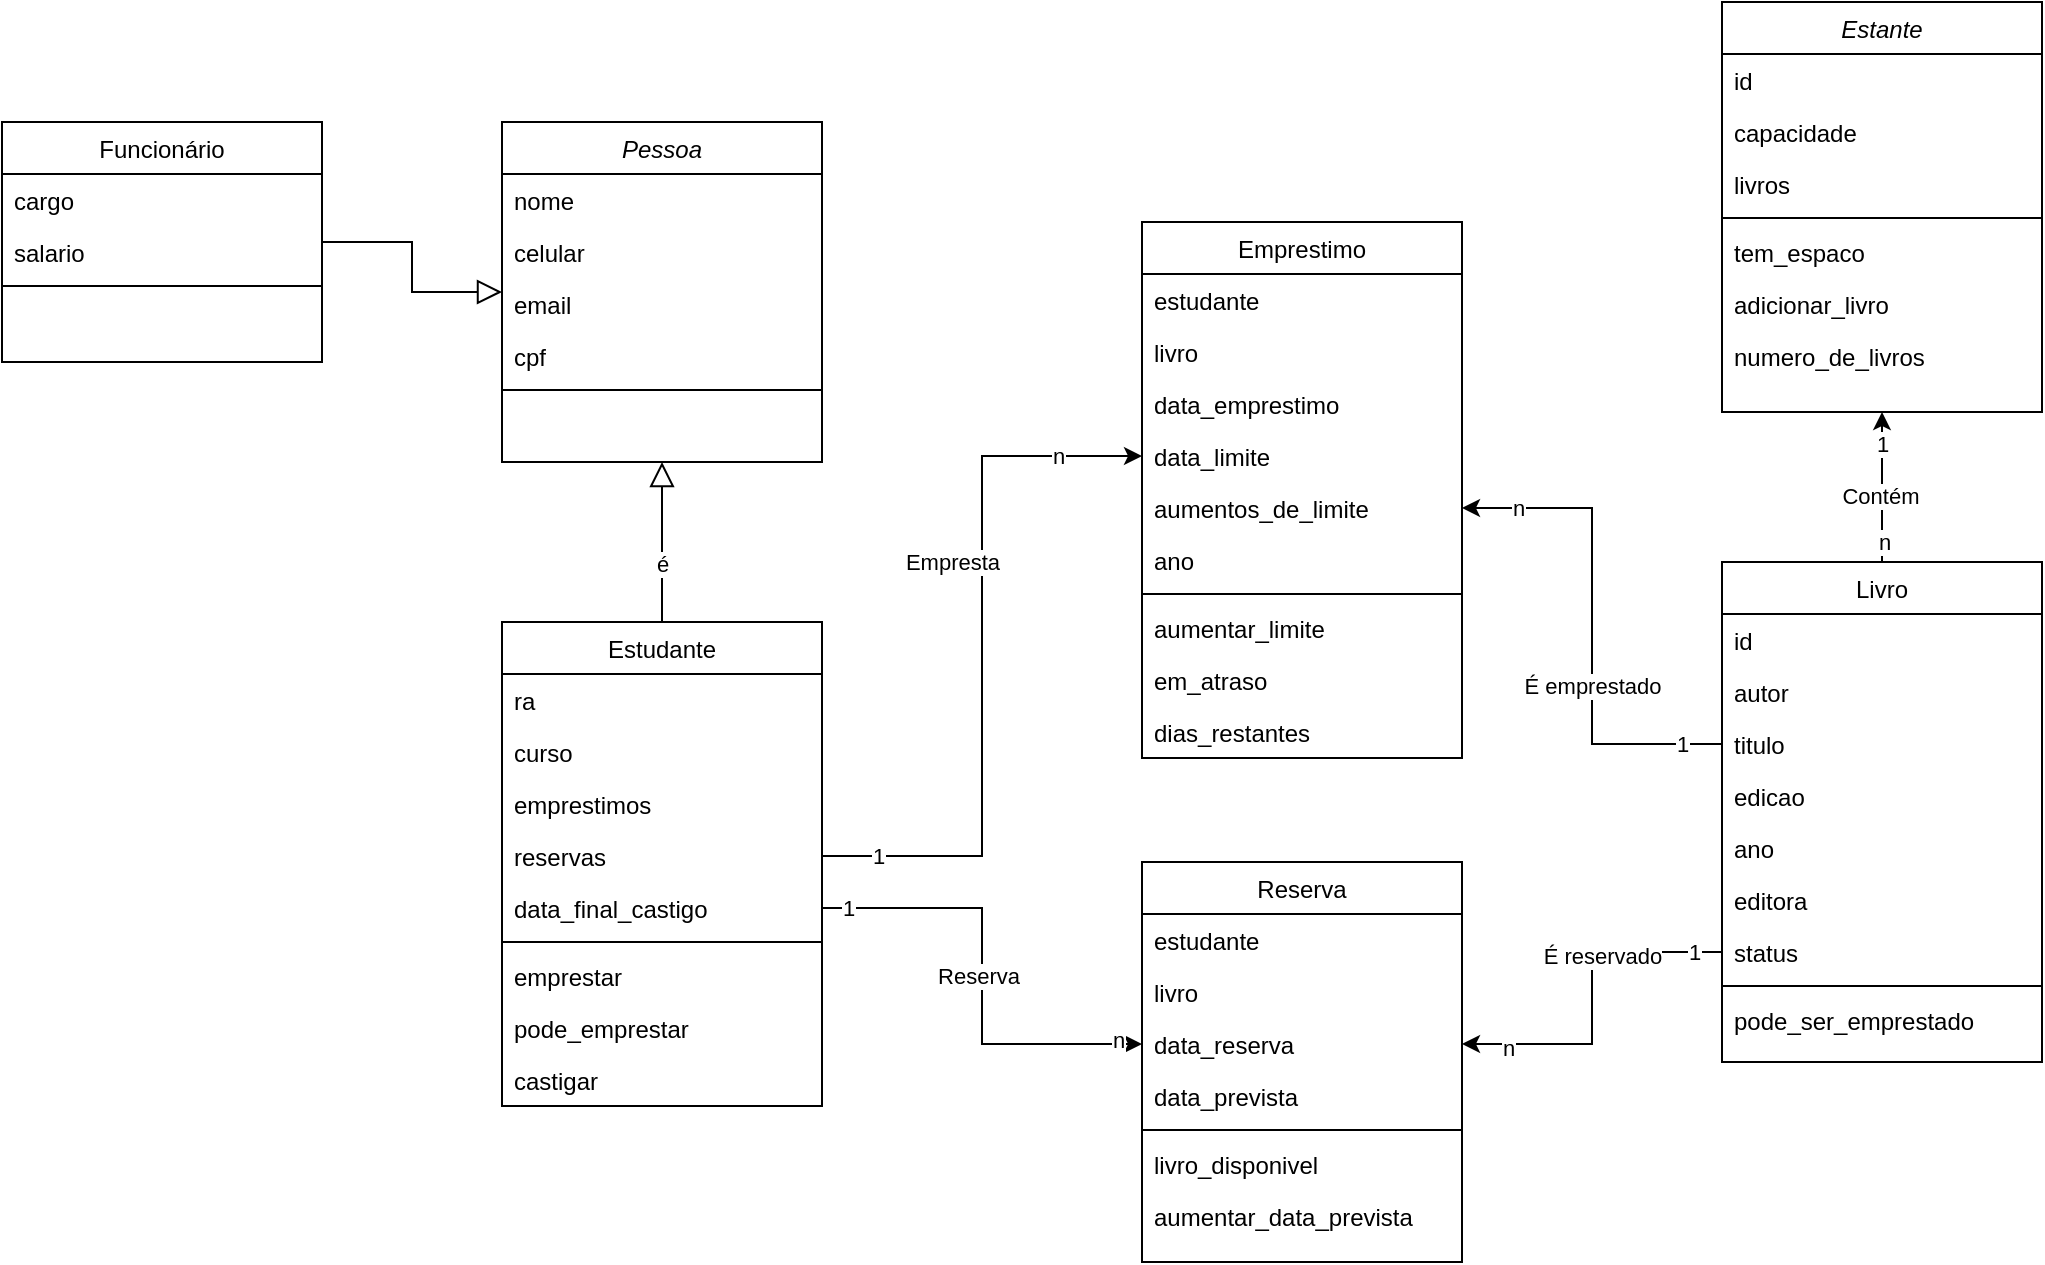 <mxfile version="21.6.8" type="device">
  <diagram id="C5RBs43oDa-KdzZeNtuy" name="Page-1">
    <mxGraphModel dx="1877" dy="566" grid="1" gridSize="10" guides="1" tooltips="1" connect="1" arrows="1" fold="1" page="1" pageScale="1" pageWidth="827" pageHeight="1169" math="0" shadow="0">
      <root>
        <mxCell id="WIyWlLk6GJQsqaUBKTNV-0" />
        <mxCell id="WIyWlLk6GJQsqaUBKTNV-1" parent="WIyWlLk6GJQsqaUBKTNV-0" />
        <mxCell id="zkfFHV4jXpPFQw0GAbJ--0" value="Pessoa" style="swimlane;fontStyle=2;align=center;verticalAlign=top;childLayout=stackLayout;horizontal=1;startSize=26;horizontalStack=0;resizeParent=1;resizeLast=0;collapsible=1;marginBottom=0;rounded=0;shadow=0;strokeWidth=1;" parent="WIyWlLk6GJQsqaUBKTNV-1" vertex="1">
          <mxGeometry x="150" y="80" width="160" height="170" as="geometry">
            <mxRectangle x="230" y="140" width="160" height="26" as="alternateBounds" />
          </mxGeometry>
        </mxCell>
        <mxCell id="zkfFHV4jXpPFQw0GAbJ--1" value="nome" style="text;align=left;verticalAlign=top;spacingLeft=4;spacingRight=4;overflow=hidden;rotatable=0;points=[[0,0.5],[1,0.5]];portConstraint=eastwest;" parent="zkfFHV4jXpPFQw0GAbJ--0" vertex="1">
          <mxGeometry y="26" width="160" height="26" as="geometry" />
        </mxCell>
        <mxCell id="zkfFHV4jXpPFQw0GAbJ--2" value="celular" style="text;align=left;verticalAlign=top;spacingLeft=4;spacingRight=4;overflow=hidden;rotatable=0;points=[[0,0.5],[1,0.5]];portConstraint=eastwest;rounded=0;shadow=0;html=0;" parent="zkfFHV4jXpPFQw0GAbJ--0" vertex="1">
          <mxGeometry y="52" width="160" height="26" as="geometry" />
        </mxCell>
        <mxCell id="n1kigYMQV8kwRe6cd5My-1" value="email" style="text;align=left;verticalAlign=top;spacingLeft=4;spacingRight=4;overflow=hidden;rotatable=0;points=[[0,0.5],[1,0.5]];portConstraint=eastwest;rounded=0;shadow=0;html=0;" vertex="1" parent="zkfFHV4jXpPFQw0GAbJ--0">
          <mxGeometry y="78" width="160" height="26" as="geometry" />
        </mxCell>
        <mxCell id="n1kigYMQV8kwRe6cd5My-0" value="cpf" style="text;align=left;verticalAlign=top;spacingLeft=4;spacingRight=4;overflow=hidden;rotatable=0;points=[[0,0.5],[1,0.5]];portConstraint=eastwest;rounded=0;shadow=0;html=0;" vertex="1" parent="zkfFHV4jXpPFQw0GAbJ--0">
          <mxGeometry y="104" width="160" height="26" as="geometry" />
        </mxCell>
        <mxCell id="zkfFHV4jXpPFQw0GAbJ--4" value="" style="line;html=1;strokeWidth=1;align=left;verticalAlign=middle;spacingTop=-1;spacingLeft=3;spacingRight=3;rotatable=0;labelPosition=right;points=[];portConstraint=eastwest;" parent="zkfFHV4jXpPFQw0GAbJ--0" vertex="1">
          <mxGeometry y="130" width="160" height="8" as="geometry" />
        </mxCell>
        <mxCell id="zkfFHV4jXpPFQw0GAbJ--6" value="Estudante" style="swimlane;fontStyle=0;align=center;verticalAlign=top;childLayout=stackLayout;horizontal=1;startSize=26;horizontalStack=0;resizeParent=1;resizeLast=0;collapsible=1;marginBottom=0;rounded=0;shadow=0;strokeWidth=1;" parent="WIyWlLk6GJQsqaUBKTNV-1" vertex="1">
          <mxGeometry x="150" y="330" width="160" height="242" as="geometry">
            <mxRectangle x="130" y="380" width="160" height="26" as="alternateBounds" />
          </mxGeometry>
        </mxCell>
        <mxCell id="zkfFHV4jXpPFQw0GAbJ--7" value="ra" style="text;align=left;verticalAlign=top;spacingLeft=4;spacingRight=4;overflow=hidden;rotatable=0;points=[[0,0.5],[1,0.5]];portConstraint=eastwest;" parent="zkfFHV4jXpPFQw0GAbJ--6" vertex="1">
          <mxGeometry y="26" width="160" height="26" as="geometry" />
        </mxCell>
        <mxCell id="n1kigYMQV8kwRe6cd5My-8" value="curso" style="text;align=left;verticalAlign=top;spacingLeft=4;spacingRight=4;overflow=hidden;rotatable=0;points=[[0,0.5],[1,0.5]];portConstraint=eastwest;rounded=0;shadow=0;html=0;" vertex="1" parent="zkfFHV4jXpPFQw0GAbJ--6">
          <mxGeometry y="52" width="160" height="26" as="geometry" />
        </mxCell>
        <mxCell id="n1kigYMQV8kwRe6cd5My-73" value="emprestimos" style="text;align=left;verticalAlign=top;spacingLeft=4;spacingRight=4;overflow=hidden;rotatable=0;points=[[0,0.5],[1,0.5]];portConstraint=eastwest;rounded=0;shadow=0;html=0;" vertex="1" parent="zkfFHV4jXpPFQw0GAbJ--6">
          <mxGeometry y="78" width="160" height="26" as="geometry" />
        </mxCell>
        <mxCell id="n1kigYMQV8kwRe6cd5My-5" value="reservas" style="text;align=left;verticalAlign=top;spacingLeft=4;spacingRight=4;overflow=hidden;rotatable=0;points=[[0,0.5],[1,0.5]];portConstraint=eastwest;rounded=0;shadow=0;html=0;" vertex="1" parent="zkfFHV4jXpPFQw0GAbJ--6">
          <mxGeometry y="104" width="160" height="26" as="geometry" />
        </mxCell>
        <mxCell id="n1kigYMQV8kwRe6cd5My-7" value="data_final_castigo" style="text;align=left;verticalAlign=top;spacingLeft=4;spacingRight=4;overflow=hidden;rotatable=0;points=[[0,0.5],[1,0.5]];portConstraint=eastwest;rounded=0;shadow=0;html=0;" vertex="1" parent="zkfFHV4jXpPFQw0GAbJ--6">
          <mxGeometry y="130" width="160" height="26" as="geometry" />
        </mxCell>
        <mxCell id="zkfFHV4jXpPFQw0GAbJ--9" value="" style="line;html=1;strokeWidth=1;align=left;verticalAlign=middle;spacingTop=-1;spacingLeft=3;spacingRight=3;rotatable=0;labelPosition=right;points=[];portConstraint=eastwest;" parent="zkfFHV4jXpPFQw0GAbJ--6" vertex="1">
          <mxGeometry y="156" width="160" height="8" as="geometry" />
        </mxCell>
        <mxCell id="zkfFHV4jXpPFQw0GAbJ--11" value="emprestar" style="text;align=left;verticalAlign=top;spacingLeft=4;spacingRight=4;overflow=hidden;rotatable=0;points=[[0,0.5],[1,0.5]];portConstraint=eastwest;" parent="zkfFHV4jXpPFQw0GAbJ--6" vertex="1">
          <mxGeometry y="164" width="160" height="26" as="geometry" />
        </mxCell>
        <mxCell id="n1kigYMQV8kwRe6cd5My-64" value="pode_emprestar" style="text;align=left;verticalAlign=top;spacingLeft=4;spacingRight=4;overflow=hidden;rotatable=0;points=[[0,0.5],[1,0.5]];portConstraint=eastwest;" vertex="1" parent="zkfFHV4jXpPFQw0GAbJ--6">
          <mxGeometry y="190" width="160" height="26" as="geometry" />
        </mxCell>
        <mxCell id="n1kigYMQV8kwRe6cd5My-72" value="castigar" style="text;align=left;verticalAlign=top;spacingLeft=4;spacingRight=4;overflow=hidden;rotatable=0;points=[[0,0.5],[1,0.5]];portConstraint=eastwest;" vertex="1" parent="zkfFHV4jXpPFQw0GAbJ--6">
          <mxGeometry y="216" width="160" height="26" as="geometry" />
        </mxCell>
        <mxCell id="zkfFHV4jXpPFQw0GAbJ--12" value="" style="endArrow=block;endSize=10;endFill=0;shadow=0;strokeWidth=1;rounded=0;edgeStyle=elbowEdgeStyle;elbow=vertical;" parent="WIyWlLk6GJQsqaUBKTNV-1" source="zkfFHV4jXpPFQw0GAbJ--6" target="zkfFHV4jXpPFQw0GAbJ--0" edge="1">
          <mxGeometry width="160" relative="1" as="geometry">
            <mxPoint x="200" y="203" as="sourcePoint" />
            <mxPoint x="200" y="203" as="targetPoint" />
          </mxGeometry>
        </mxCell>
        <mxCell id="n1kigYMQV8kwRe6cd5My-71" value="é" style="edgeLabel;html=1;align=center;verticalAlign=middle;resizable=0;points=[];" vertex="1" connectable="0" parent="zkfFHV4jXpPFQw0GAbJ--12">
          <mxGeometry x="-0.27" relative="1" as="geometry">
            <mxPoint as="offset" />
          </mxGeometry>
        </mxCell>
        <mxCell id="zkfFHV4jXpPFQw0GAbJ--13" value="Funcionário" style="swimlane;fontStyle=0;align=center;verticalAlign=top;childLayout=stackLayout;horizontal=1;startSize=26;horizontalStack=0;resizeParent=1;resizeLast=0;collapsible=1;marginBottom=0;rounded=0;shadow=0;strokeWidth=1;" parent="WIyWlLk6GJQsqaUBKTNV-1" vertex="1">
          <mxGeometry x="-100" y="80" width="160" height="120" as="geometry">
            <mxRectangle x="340" y="380" width="170" height="26" as="alternateBounds" />
          </mxGeometry>
        </mxCell>
        <mxCell id="zkfFHV4jXpPFQw0GAbJ--14" value="cargo" style="text;align=left;verticalAlign=top;spacingLeft=4;spacingRight=4;overflow=hidden;rotatable=0;points=[[0,0.5],[1,0.5]];portConstraint=eastwest;" parent="zkfFHV4jXpPFQw0GAbJ--13" vertex="1">
          <mxGeometry y="26" width="160" height="26" as="geometry" />
        </mxCell>
        <mxCell id="n1kigYMQV8kwRe6cd5My-3" value="salario" style="text;align=left;verticalAlign=top;spacingLeft=4;spacingRight=4;overflow=hidden;rotatable=0;points=[[0,0.5],[1,0.5]];portConstraint=eastwest;" vertex="1" parent="zkfFHV4jXpPFQw0GAbJ--13">
          <mxGeometry y="52" width="160" height="26" as="geometry" />
        </mxCell>
        <mxCell id="zkfFHV4jXpPFQw0GAbJ--15" value="" style="line;html=1;strokeWidth=1;align=left;verticalAlign=middle;spacingTop=-1;spacingLeft=3;spacingRight=3;rotatable=0;labelPosition=right;points=[];portConstraint=eastwest;" parent="zkfFHV4jXpPFQw0GAbJ--13" vertex="1">
          <mxGeometry y="78" width="160" height="8" as="geometry" />
        </mxCell>
        <mxCell id="zkfFHV4jXpPFQw0GAbJ--16" value="" style="endArrow=block;endSize=10;endFill=0;shadow=0;strokeWidth=1;rounded=0;edgeStyle=elbowEdgeStyle;elbow=horizontal;" parent="WIyWlLk6GJQsqaUBKTNV-1" source="zkfFHV4jXpPFQw0GAbJ--13" target="zkfFHV4jXpPFQw0GAbJ--0" edge="1">
          <mxGeometry width="160" relative="1" as="geometry">
            <mxPoint x="210" y="373" as="sourcePoint" />
            <mxPoint x="310" y="271" as="targetPoint" />
          </mxGeometry>
        </mxCell>
        <mxCell id="n1kigYMQV8kwRe6cd5My-66" style="edgeStyle=orthogonalEdgeStyle;rounded=0;orthogonalLoop=1;jettySize=auto;html=1;entryX=0.5;entryY=1;entryDx=0;entryDy=0;" edge="1" parent="WIyWlLk6GJQsqaUBKTNV-1" source="zkfFHV4jXpPFQw0GAbJ--17" target="n1kigYMQV8kwRe6cd5My-56">
          <mxGeometry relative="1" as="geometry" />
        </mxCell>
        <mxCell id="n1kigYMQV8kwRe6cd5My-67" value="1" style="edgeLabel;html=1;align=center;verticalAlign=middle;resizable=0;points=[];" vertex="1" connectable="0" parent="n1kigYMQV8kwRe6cd5My-66">
          <mxGeometry x="0.579" relative="1" as="geometry">
            <mxPoint as="offset" />
          </mxGeometry>
        </mxCell>
        <mxCell id="n1kigYMQV8kwRe6cd5My-68" value="n" style="edgeLabel;html=1;align=center;verticalAlign=middle;resizable=0;points=[];" vertex="1" connectable="0" parent="n1kigYMQV8kwRe6cd5My-66">
          <mxGeometry x="-0.728" y="-1" relative="1" as="geometry">
            <mxPoint as="offset" />
          </mxGeometry>
        </mxCell>
        <mxCell id="n1kigYMQV8kwRe6cd5My-69" value="Contém" style="edgeLabel;html=1;align=center;verticalAlign=middle;resizable=0;points=[];" vertex="1" connectable="0" parent="n1kigYMQV8kwRe6cd5My-66">
          <mxGeometry x="-0.115" y="1" relative="1" as="geometry">
            <mxPoint as="offset" />
          </mxGeometry>
        </mxCell>
        <mxCell id="zkfFHV4jXpPFQw0GAbJ--17" value="Livro" style="swimlane;fontStyle=0;align=center;verticalAlign=top;childLayout=stackLayout;horizontal=1;startSize=26;horizontalStack=0;resizeParent=1;resizeLast=0;collapsible=1;marginBottom=0;rounded=0;shadow=0;strokeWidth=1;" parent="WIyWlLk6GJQsqaUBKTNV-1" vertex="1">
          <mxGeometry x="760" y="300" width="160" height="250" as="geometry">
            <mxRectangle x="550" y="140" width="160" height="26" as="alternateBounds" />
          </mxGeometry>
        </mxCell>
        <mxCell id="zkfFHV4jXpPFQw0GAbJ--18" value="id" style="text;align=left;verticalAlign=top;spacingLeft=4;spacingRight=4;overflow=hidden;rotatable=0;points=[[0,0.5],[1,0.5]];portConstraint=eastwest;" parent="zkfFHV4jXpPFQw0GAbJ--17" vertex="1">
          <mxGeometry y="26" width="160" height="26" as="geometry" />
        </mxCell>
        <mxCell id="zkfFHV4jXpPFQw0GAbJ--19" value="autor" style="text;align=left;verticalAlign=top;spacingLeft=4;spacingRight=4;overflow=hidden;rotatable=0;points=[[0,0.5],[1,0.5]];portConstraint=eastwest;rounded=0;shadow=0;html=0;" parent="zkfFHV4jXpPFQw0GAbJ--17" vertex="1">
          <mxGeometry y="52" width="160" height="26" as="geometry" />
        </mxCell>
        <mxCell id="zkfFHV4jXpPFQw0GAbJ--20" value="titulo" style="text;align=left;verticalAlign=top;spacingLeft=4;spacingRight=4;overflow=hidden;rotatable=0;points=[[0,0.5],[1,0.5]];portConstraint=eastwest;rounded=0;shadow=0;html=0;" parent="zkfFHV4jXpPFQw0GAbJ--17" vertex="1">
          <mxGeometry y="78" width="160" height="26" as="geometry" />
        </mxCell>
        <mxCell id="zkfFHV4jXpPFQw0GAbJ--21" value="edicao" style="text;align=left;verticalAlign=top;spacingLeft=4;spacingRight=4;overflow=hidden;rotatable=0;points=[[0,0.5],[1,0.5]];portConstraint=eastwest;rounded=0;shadow=0;html=0;" parent="zkfFHV4jXpPFQw0GAbJ--17" vertex="1">
          <mxGeometry y="104" width="160" height="26" as="geometry" />
        </mxCell>
        <mxCell id="n1kigYMQV8kwRe6cd5My-13" value="ano" style="text;align=left;verticalAlign=top;spacingLeft=4;spacingRight=4;overflow=hidden;rotatable=0;points=[[0,0.5],[1,0.5]];portConstraint=eastwest;rounded=0;shadow=0;html=0;" vertex="1" parent="zkfFHV4jXpPFQw0GAbJ--17">
          <mxGeometry y="130" width="160" height="26" as="geometry" />
        </mxCell>
        <mxCell id="n1kigYMQV8kwRe6cd5My-14" value="editora" style="text;align=left;verticalAlign=top;spacingLeft=4;spacingRight=4;overflow=hidden;rotatable=0;points=[[0,0.5],[1,0.5]];portConstraint=eastwest;rounded=0;shadow=0;html=0;" vertex="1" parent="zkfFHV4jXpPFQw0GAbJ--17">
          <mxGeometry y="156" width="160" height="26" as="geometry" />
        </mxCell>
        <mxCell id="zkfFHV4jXpPFQw0GAbJ--22" value="status" style="text;align=left;verticalAlign=top;spacingLeft=4;spacingRight=4;overflow=hidden;rotatable=0;points=[[0,0.5],[1,0.5]];portConstraint=eastwest;rounded=0;shadow=0;html=0;" parent="zkfFHV4jXpPFQw0GAbJ--17" vertex="1">
          <mxGeometry y="182" width="160" height="26" as="geometry" />
        </mxCell>
        <mxCell id="zkfFHV4jXpPFQw0GAbJ--23" value="" style="line;html=1;strokeWidth=1;align=left;verticalAlign=middle;spacingTop=-1;spacingLeft=3;spacingRight=3;rotatable=0;labelPosition=right;points=[];portConstraint=eastwest;" parent="zkfFHV4jXpPFQw0GAbJ--17" vertex="1">
          <mxGeometry y="208" width="160" height="8" as="geometry" />
        </mxCell>
        <mxCell id="zkfFHV4jXpPFQw0GAbJ--24" value="pode_ser_emprestado" style="text;align=left;verticalAlign=top;spacingLeft=4;spacingRight=4;overflow=hidden;rotatable=0;points=[[0,0.5],[1,0.5]];portConstraint=eastwest;" parent="zkfFHV4jXpPFQw0GAbJ--17" vertex="1">
          <mxGeometry y="216" width="160" height="26" as="geometry" />
        </mxCell>
        <mxCell id="n1kigYMQV8kwRe6cd5My-15" value="Emprestimo" style="swimlane;fontStyle=0;align=center;verticalAlign=top;childLayout=stackLayout;horizontal=1;startSize=26;horizontalStack=0;resizeParent=1;resizeLast=0;collapsible=1;marginBottom=0;rounded=0;shadow=0;strokeWidth=1;" vertex="1" parent="WIyWlLk6GJQsqaUBKTNV-1">
          <mxGeometry x="470" y="130" width="160" height="268" as="geometry">
            <mxRectangle x="550" y="140" width="160" height="26" as="alternateBounds" />
          </mxGeometry>
        </mxCell>
        <mxCell id="n1kigYMQV8kwRe6cd5My-16" value="estudante" style="text;align=left;verticalAlign=top;spacingLeft=4;spacingRight=4;overflow=hidden;rotatable=0;points=[[0,0.5],[1,0.5]];portConstraint=eastwest;" vertex="1" parent="n1kigYMQV8kwRe6cd5My-15">
          <mxGeometry y="26" width="160" height="26" as="geometry" />
        </mxCell>
        <mxCell id="n1kigYMQV8kwRe6cd5My-17" value="livro" style="text;align=left;verticalAlign=top;spacingLeft=4;spacingRight=4;overflow=hidden;rotatable=0;points=[[0,0.5],[1,0.5]];portConstraint=eastwest;rounded=0;shadow=0;html=0;" vertex="1" parent="n1kigYMQV8kwRe6cd5My-15">
          <mxGeometry y="52" width="160" height="26" as="geometry" />
        </mxCell>
        <mxCell id="n1kigYMQV8kwRe6cd5My-46" value="data_emprestimo" style="text;align=left;verticalAlign=top;spacingLeft=4;spacingRight=4;overflow=hidden;rotatable=0;points=[[0,0.5],[1,0.5]];portConstraint=eastwest;rounded=0;shadow=0;html=0;" vertex="1" parent="n1kigYMQV8kwRe6cd5My-15">
          <mxGeometry y="78" width="160" height="26" as="geometry" />
        </mxCell>
        <mxCell id="n1kigYMQV8kwRe6cd5My-18" value="data_limite" style="text;align=left;verticalAlign=top;spacingLeft=4;spacingRight=4;overflow=hidden;rotatable=0;points=[[0,0.5],[1,0.5]];portConstraint=eastwest;rounded=0;shadow=0;html=0;" vertex="1" parent="n1kigYMQV8kwRe6cd5My-15">
          <mxGeometry y="104" width="160" height="26" as="geometry" />
        </mxCell>
        <mxCell id="n1kigYMQV8kwRe6cd5My-19" value="aumentos_de_limite" style="text;align=left;verticalAlign=top;spacingLeft=4;spacingRight=4;overflow=hidden;rotatable=0;points=[[0,0.5],[1,0.5]];portConstraint=eastwest;rounded=0;shadow=0;html=0;" vertex="1" parent="n1kigYMQV8kwRe6cd5My-15">
          <mxGeometry y="130" width="160" height="26" as="geometry" />
        </mxCell>
        <mxCell id="n1kigYMQV8kwRe6cd5My-20" value="ano" style="text;align=left;verticalAlign=top;spacingLeft=4;spacingRight=4;overflow=hidden;rotatable=0;points=[[0,0.5],[1,0.5]];portConstraint=eastwest;rounded=0;shadow=0;html=0;" vertex="1" parent="n1kigYMQV8kwRe6cd5My-15">
          <mxGeometry y="156" width="160" height="26" as="geometry" />
        </mxCell>
        <mxCell id="n1kigYMQV8kwRe6cd5My-23" value="" style="line;html=1;strokeWidth=1;align=left;verticalAlign=middle;spacingTop=-1;spacingLeft=3;spacingRight=3;rotatable=0;labelPosition=right;points=[];portConstraint=eastwest;" vertex="1" parent="n1kigYMQV8kwRe6cd5My-15">
          <mxGeometry y="182" width="160" height="8" as="geometry" />
        </mxCell>
        <mxCell id="n1kigYMQV8kwRe6cd5My-24" value="aumentar_limite" style="text;align=left;verticalAlign=top;spacingLeft=4;spacingRight=4;overflow=hidden;rotatable=0;points=[[0,0.5],[1,0.5]];portConstraint=eastwest;" vertex="1" parent="n1kigYMQV8kwRe6cd5My-15">
          <mxGeometry y="190" width="160" height="26" as="geometry" />
        </mxCell>
        <mxCell id="n1kigYMQV8kwRe6cd5My-25" value="em_atraso" style="text;align=left;verticalAlign=top;spacingLeft=4;spacingRight=4;overflow=hidden;rotatable=0;points=[[0,0.5],[1,0.5]];portConstraint=eastwest;" vertex="1" parent="n1kigYMQV8kwRe6cd5My-15">
          <mxGeometry y="216" width="160" height="26" as="geometry" />
        </mxCell>
        <mxCell id="n1kigYMQV8kwRe6cd5My-26" value="dias_restantes" style="text;align=left;verticalAlign=top;spacingLeft=4;spacingRight=4;overflow=hidden;rotatable=0;points=[[0,0.5],[1,0.5]];portConstraint=eastwest;" vertex="1" parent="n1kigYMQV8kwRe6cd5My-15">
          <mxGeometry y="242" width="160" height="26" as="geometry" />
        </mxCell>
        <mxCell id="n1kigYMQV8kwRe6cd5My-27" style="edgeStyle=orthogonalEdgeStyle;rounded=0;orthogonalLoop=1;jettySize=auto;html=1;entryX=0;entryY=0.5;entryDx=0;entryDy=0;" edge="1" parent="WIyWlLk6GJQsqaUBKTNV-1" source="n1kigYMQV8kwRe6cd5My-5" target="n1kigYMQV8kwRe6cd5My-18">
          <mxGeometry relative="1" as="geometry" />
        </mxCell>
        <mxCell id="n1kigYMQV8kwRe6cd5My-28" value="Empresta" style="edgeLabel;html=1;align=center;verticalAlign=middle;resizable=0;points=[];" vertex="1" connectable="0" parent="n1kigYMQV8kwRe6cd5My-27">
          <mxGeometry x="0.261" relative="1" as="geometry">
            <mxPoint x="-15" as="offset" />
          </mxGeometry>
        </mxCell>
        <mxCell id="n1kigYMQV8kwRe6cd5My-32" value="1" style="edgeLabel;html=1;align=center;verticalAlign=middle;resizable=0;points=[];" vertex="1" connectable="0" parent="n1kigYMQV8kwRe6cd5My-27">
          <mxGeometry x="-0.845" relative="1" as="geometry">
            <mxPoint as="offset" />
          </mxGeometry>
        </mxCell>
        <mxCell id="n1kigYMQV8kwRe6cd5My-33" value="n" style="edgeLabel;html=1;align=center;verticalAlign=middle;resizable=0;points=[];" vertex="1" connectable="0" parent="n1kigYMQV8kwRe6cd5My-27">
          <mxGeometry x="0.768" relative="1" as="geometry">
            <mxPoint as="offset" />
          </mxGeometry>
        </mxCell>
        <mxCell id="n1kigYMQV8kwRe6cd5My-29" style="edgeStyle=orthogonalEdgeStyle;rounded=0;orthogonalLoop=1;jettySize=auto;html=1;entryX=1;entryY=0.5;entryDx=0;entryDy=0;" edge="1" parent="WIyWlLk6GJQsqaUBKTNV-1" source="zkfFHV4jXpPFQw0GAbJ--20" target="n1kigYMQV8kwRe6cd5My-19">
          <mxGeometry relative="1" as="geometry" />
        </mxCell>
        <mxCell id="n1kigYMQV8kwRe6cd5My-30" value="É emprestado" style="edgeLabel;html=1;align=center;verticalAlign=middle;resizable=0;points=[];" vertex="1" connectable="0" parent="n1kigYMQV8kwRe6cd5My-29">
          <mxGeometry x="-0.236" relative="1" as="geometry">
            <mxPoint as="offset" />
          </mxGeometry>
        </mxCell>
        <mxCell id="n1kigYMQV8kwRe6cd5My-34" value="n" style="edgeLabel;html=1;align=center;verticalAlign=middle;resizable=0;points=[];" vertex="1" connectable="0" parent="n1kigYMQV8kwRe6cd5My-29">
          <mxGeometry x="0.776" relative="1" as="geometry">
            <mxPoint as="offset" />
          </mxGeometry>
        </mxCell>
        <mxCell id="n1kigYMQV8kwRe6cd5My-35" value="1" style="edgeLabel;html=1;align=center;verticalAlign=middle;resizable=0;points=[];" vertex="1" connectable="0" parent="n1kigYMQV8kwRe6cd5My-29">
          <mxGeometry x="-0.839" relative="1" as="geometry">
            <mxPoint as="offset" />
          </mxGeometry>
        </mxCell>
        <mxCell id="n1kigYMQV8kwRe6cd5My-36" value="Reserva" style="swimlane;fontStyle=0;align=center;verticalAlign=top;childLayout=stackLayout;horizontal=1;startSize=26;horizontalStack=0;resizeParent=1;resizeLast=0;collapsible=1;marginBottom=0;rounded=0;shadow=0;strokeWidth=1;" vertex="1" parent="WIyWlLk6GJQsqaUBKTNV-1">
          <mxGeometry x="470" y="450" width="160" height="200" as="geometry">
            <mxRectangle x="550" y="140" width="160" height="26" as="alternateBounds" />
          </mxGeometry>
        </mxCell>
        <mxCell id="n1kigYMQV8kwRe6cd5My-37" value="estudante" style="text;align=left;verticalAlign=top;spacingLeft=4;spacingRight=4;overflow=hidden;rotatable=0;points=[[0,0.5],[1,0.5]];portConstraint=eastwest;" vertex="1" parent="n1kigYMQV8kwRe6cd5My-36">
          <mxGeometry y="26" width="160" height="26" as="geometry" />
        </mxCell>
        <mxCell id="n1kigYMQV8kwRe6cd5My-47" value="livro" style="text;align=left;verticalAlign=top;spacingLeft=4;spacingRight=4;overflow=hidden;rotatable=0;points=[[0,0.5],[1,0.5]];portConstraint=eastwest;rounded=0;shadow=0;html=0;" vertex="1" parent="n1kigYMQV8kwRe6cd5My-36">
          <mxGeometry y="52" width="160" height="26" as="geometry" />
        </mxCell>
        <mxCell id="n1kigYMQV8kwRe6cd5My-38" value="data_reserva" style="text;align=left;verticalAlign=top;spacingLeft=4;spacingRight=4;overflow=hidden;rotatable=0;points=[[0,0.5],[1,0.5]];portConstraint=eastwest;rounded=0;shadow=0;html=0;" vertex="1" parent="n1kigYMQV8kwRe6cd5My-36">
          <mxGeometry y="78" width="160" height="26" as="geometry" />
        </mxCell>
        <mxCell id="n1kigYMQV8kwRe6cd5My-39" value="data_prevista" style="text;align=left;verticalAlign=top;spacingLeft=4;spacingRight=4;overflow=hidden;rotatable=0;points=[[0,0.5],[1,0.5]];portConstraint=eastwest;rounded=0;shadow=0;html=0;" vertex="1" parent="n1kigYMQV8kwRe6cd5My-36">
          <mxGeometry y="104" width="160" height="26" as="geometry" />
        </mxCell>
        <mxCell id="n1kigYMQV8kwRe6cd5My-42" value="" style="line;html=1;strokeWidth=1;align=left;verticalAlign=middle;spacingTop=-1;spacingLeft=3;spacingRight=3;rotatable=0;labelPosition=right;points=[];portConstraint=eastwest;" vertex="1" parent="n1kigYMQV8kwRe6cd5My-36">
          <mxGeometry y="130" width="160" height="8" as="geometry" />
        </mxCell>
        <mxCell id="n1kigYMQV8kwRe6cd5My-43" value="livro_disponivel" style="text;align=left;verticalAlign=top;spacingLeft=4;spacingRight=4;overflow=hidden;rotatable=0;points=[[0,0.5],[1,0.5]];portConstraint=eastwest;" vertex="1" parent="n1kigYMQV8kwRe6cd5My-36">
          <mxGeometry y="138" width="160" height="26" as="geometry" />
        </mxCell>
        <mxCell id="n1kigYMQV8kwRe6cd5My-74" value="aumentar_data_prevista" style="text;align=left;verticalAlign=top;spacingLeft=4;spacingRight=4;overflow=hidden;rotatable=0;points=[[0,0.5],[1,0.5]];portConstraint=eastwest;" vertex="1" parent="n1kigYMQV8kwRe6cd5My-36">
          <mxGeometry y="164" width="160" height="26" as="geometry" />
        </mxCell>
        <mxCell id="n1kigYMQV8kwRe6cd5My-48" style="edgeStyle=orthogonalEdgeStyle;rounded=0;orthogonalLoop=1;jettySize=auto;html=1;entryX=0;entryY=0.5;entryDx=0;entryDy=0;" edge="1" parent="WIyWlLk6GJQsqaUBKTNV-1" source="n1kigYMQV8kwRe6cd5My-7" target="n1kigYMQV8kwRe6cd5My-38">
          <mxGeometry relative="1" as="geometry" />
        </mxCell>
        <mxCell id="n1kigYMQV8kwRe6cd5My-49" value="Reserva" style="edgeLabel;html=1;align=center;verticalAlign=middle;resizable=0;points=[];" vertex="1" connectable="0" parent="n1kigYMQV8kwRe6cd5My-48">
          <mxGeometry x="-0.001" y="-2" relative="1" as="geometry">
            <mxPoint as="offset" />
          </mxGeometry>
        </mxCell>
        <mxCell id="n1kigYMQV8kwRe6cd5My-50" value="1" style="edgeLabel;html=1;align=center;verticalAlign=middle;resizable=0;points=[];" vertex="1" connectable="0" parent="n1kigYMQV8kwRe6cd5My-48">
          <mxGeometry x="-0.886" relative="1" as="geometry">
            <mxPoint as="offset" />
          </mxGeometry>
        </mxCell>
        <mxCell id="n1kigYMQV8kwRe6cd5My-51" value="n" style="edgeLabel;html=1;align=center;verticalAlign=middle;resizable=0;points=[];" vertex="1" connectable="0" parent="n1kigYMQV8kwRe6cd5My-48">
          <mxGeometry x="0.889" y="2" relative="1" as="geometry">
            <mxPoint as="offset" />
          </mxGeometry>
        </mxCell>
        <mxCell id="n1kigYMQV8kwRe6cd5My-52" style="edgeStyle=orthogonalEdgeStyle;rounded=0;orthogonalLoop=1;jettySize=auto;html=1;entryX=1;entryY=0.5;entryDx=0;entryDy=0;" edge="1" parent="WIyWlLk6GJQsqaUBKTNV-1" source="zkfFHV4jXpPFQw0GAbJ--22" target="n1kigYMQV8kwRe6cd5My-38">
          <mxGeometry relative="1" as="geometry" />
        </mxCell>
        <mxCell id="n1kigYMQV8kwRe6cd5My-53" value="É reservado" style="edgeLabel;html=1;align=center;verticalAlign=middle;resizable=0;points=[];" vertex="1" connectable="0" parent="n1kigYMQV8kwRe6cd5My-52">
          <mxGeometry x="-0.321" y="2" relative="1" as="geometry">
            <mxPoint as="offset" />
          </mxGeometry>
        </mxCell>
        <mxCell id="n1kigYMQV8kwRe6cd5My-54" value="n" style="edgeLabel;html=1;align=center;verticalAlign=middle;resizable=0;points=[];" vertex="1" connectable="0" parent="n1kigYMQV8kwRe6cd5My-52">
          <mxGeometry x="0.736" y="2" relative="1" as="geometry">
            <mxPoint as="offset" />
          </mxGeometry>
        </mxCell>
        <mxCell id="n1kigYMQV8kwRe6cd5My-55" value="1" style="edgeLabel;html=1;align=center;verticalAlign=middle;resizable=0;points=[];" vertex="1" connectable="0" parent="n1kigYMQV8kwRe6cd5My-52">
          <mxGeometry x="-0.843" relative="1" as="geometry">
            <mxPoint as="offset" />
          </mxGeometry>
        </mxCell>
        <mxCell id="n1kigYMQV8kwRe6cd5My-56" value="Estante" style="swimlane;fontStyle=2;align=center;verticalAlign=top;childLayout=stackLayout;horizontal=1;startSize=26;horizontalStack=0;resizeParent=1;resizeLast=0;collapsible=1;marginBottom=0;rounded=0;shadow=0;strokeWidth=1;" vertex="1" parent="WIyWlLk6GJQsqaUBKTNV-1">
          <mxGeometry x="760" y="20" width="160" height="205" as="geometry">
            <mxRectangle x="230" y="140" width="160" height="26" as="alternateBounds" />
          </mxGeometry>
        </mxCell>
        <mxCell id="n1kigYMQV8kwRe6cd5My-57" value="id" style="text;align=left;verticalAlign=top;spacingLeft=4;spacingRight=4;overflow=hidden;rotatable=0;points=[[0,0.5],[1,0.5]];portConstraint=eastwest;" vertex="1" parent="n1kigYMQV8kwRe6cd5My-56">
          <mxGeometry y="26" width="160" height="26" as="geometry" />
        </mxCell>
        <mxCell id="n1kigYMQV8kwRe6cd5My-58" value="capacidade" style="text;align=left;verticalAlign=top;spacingLeft=4;spacingRight=4;overflow=hidden;rotatable=0;points=[[0,0.5],[1,0.5]];portConstraint=eastwest;rounded=0;shadow=0;html=0;" vertex="1" parent="n1kigYMQV8kwRe6cd5My-56">
          <mxGeometry y="52" width="160" height="26" as="geometry" />
        </mxCell>
        <mxCell id="n1kigYMQV8kwRe6cd5My-59" value="livros" style="text;align=left;verticalAlign=top;spacingLeft=4;spacingRight=4;overflow=hidden;rotatable=0;points=[[0,0.5],[1,0.5]];portConstraint=eastwest;rounded=0;shadow=0;html=0;" vertex="1" parent="n1kigYMQV8kwRe6cd5My-56">
          <mxGeometry y="78" width="160" height="26" as="geometry" />
        </mxCell>
        <mxCell id="n1kigYMQV8kwRe6cd5My-61" value="" style="line;html=1;strokeWidth=1;align=left;verticalAlign=middle;spacingTop=-1;spacingLeft=3;spacingRight=3;rotatable=0;labelPosition=right;points=[];portConstraint=eastwest;" vertex="1" parent="n1kigYMQV8kwRe6cd5My-56">
          <mxGeometry y="104" width="160" height="8" as="geometry" />
        </mxCell>
        <mxCell id="n1kigYMQV8kwRe6cd5My-62" value="tem_espaco" style="text;align=left;verticalAlign=top;spacingLeft=4;spacingRight=4;overflow=hidden;rotatable=0;points=[[0,0.5],[1,0.5]];portConstraint=eastwest;rounded=0;shadow=0;html=0;" vertex="1" parent="n1kigYMQV8kwRe6cd5My-56">
          <mxGeometry y="112" width="160" height="26" as="geometry" />
        </mxCell>
        <mxCell id="n1kigYMQV8kwRe6cd5My-63" value="adicionar_livro" style="text;align=left;verticalAlign=top;spacingLeft=4;spacingRight=4;overflow=hidden;rotatable=0;points=[[0,0.5],[1,0.5]];portConstraint=eastwest;rounded=0;shadow=0;html=0;" vertex="1" parent="n1kigYMQV8kwRe6cd5My-56">
          <mxGeometry y="138" width="160" height="26" as="geometry" />
        </mxCell>
        <mxCell id="n1kigYMQV8kwRe6cd5My-70" value="numero_de_livros" style="text;align=left;verticalAlign=top;spacingLeft=4;spacingRight=4;overflow=hidden;rotatable=0;points=[[0,0.5],[1,0.5]];portConstraint=eastwest;rounded=0;shadow=0;html=0;" vertex="1" parent="n1kigYMQV8kwRe6cd5My-56">
          <mxGeometry y="164" width="160" height="26" as="geometry" />
        </mxCell>
      </root>
    </mxGraphModel>
  </diagram>
</mxfile>
